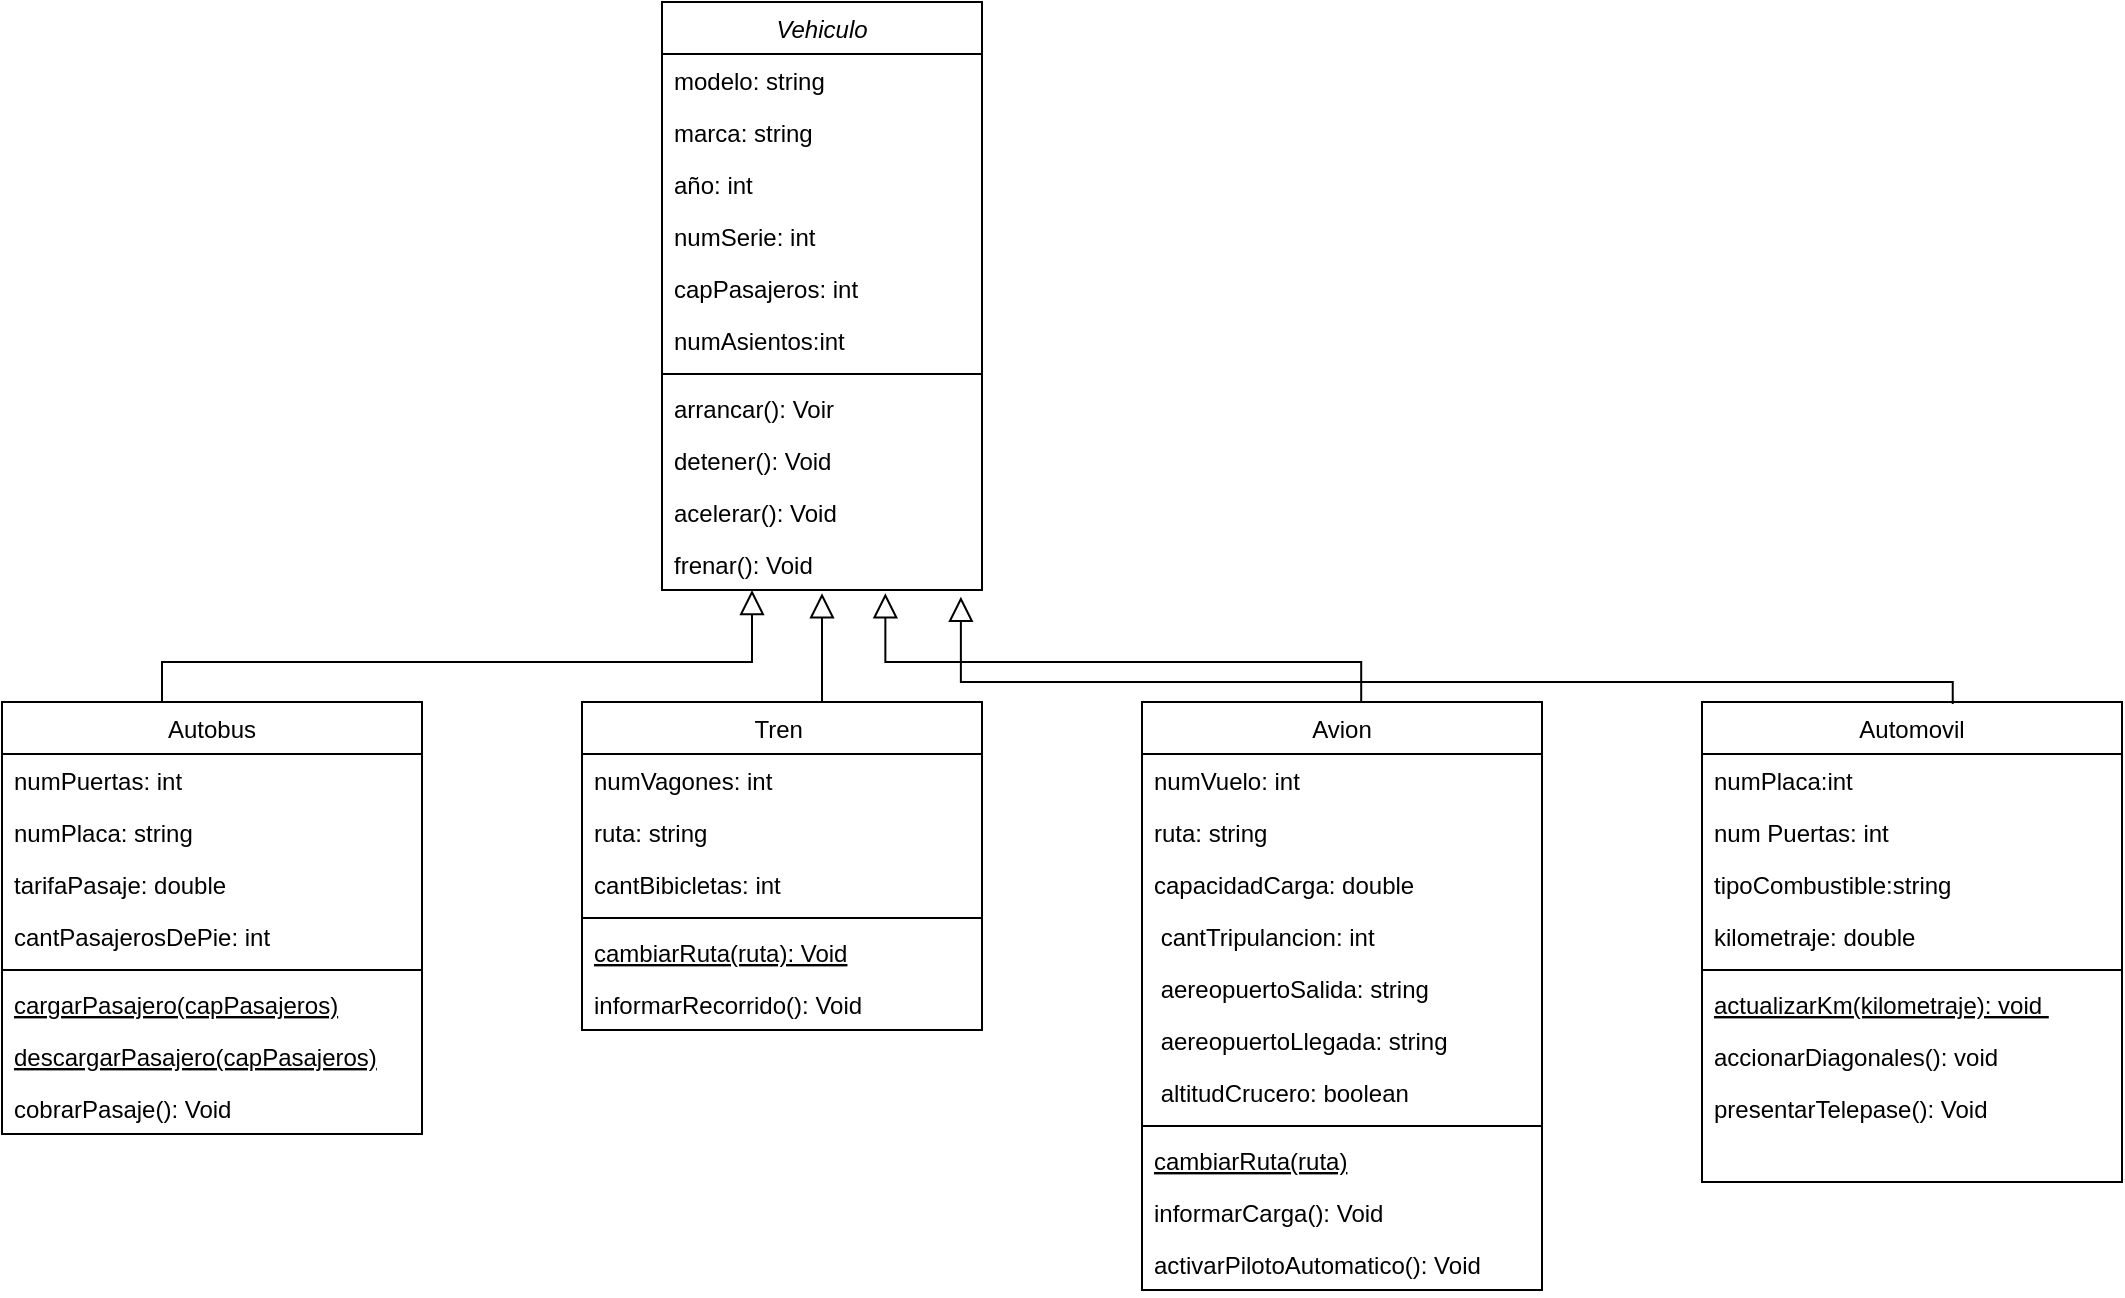 <mxfile version="26.2.3">
  <diagram id="C5RBs43oDa-KdzZeNtuy" name="Page-1">
    <mxGraphModel dx="2433" dy="811" grid="1" gridSize="10" guides="1" tooltips="1" connect="1" arrows="1" fold="1" page="1" pageScale="1" pageWidth="827" pageHeight="1169" math="0" shadow="0">
      <root>
        <mxCell id="WIyWlLk6GJQsqaUBKTNV-0" />
        <mxCell id="WIyWlLk6GJQsqaUBKTNV-1" parent="WIyWlLk6GJQsqaUBKTNV-0" />
        <mxCell id="zkfFHV4jXpPFQw0GAbJ--0" value="Vehiculo" style="swimlane;fontStyle=2;align=center;verticalAlign=top;childLayout=stackLayout;horizontal=1;startSize=26;horizontalStack=0;resizeParent=1;resizeLast=0;collapsible=1;marginBottom=0;rounded=0;shadow=0;strokeWidth=1;" parent="WIyWlLk6GJQsqaUBKTNV-1" vertex="1">
          <mxGeometry x="200" y="10" width="160" height="294" as="geometry">
            <mxRectangle x="230" y="140" width="160" height="26" as="alternateBounds" />
          </mxGeometry>
        </mxCell>
        <mxCell id="zkfFHV4jXpPFQw0GAbJ--1" value="modelo: string" style="text;align=left;verticalAlign=top;spacingLeft=4;spacingRight=4;overflow=hidden;rotatable=0;points=[[0,0.5],[1,0.5]];portConstraint=eastwest;" parent="zkfFHV4jXpPFQw0GAbJ--0" vertex="1">
          <mxGeometry y="26" width="160" height="26" as="geometry" />
        </mxCell>
        <mxCell id="_x3xow_RQGuz-umn8x1I-0" value="marca: string" style="text;align=left;verticalAlign=top;spacingLeft=4;spacingRight=4;overflow=hidden;rotatable=0;points=[[0,0.5],[1,0.5]];portConstraint=eastwest;" vertex="1" parent="zkfFHV4jXpPFQw0GAbJ--0">
          <mxGeometry y="52" width="160" height="26" as="geometry" />
        </mxCell>
        <mxCell id="_x3xow_RQGuz-umn8x1I-1" value="año: int" style="text;align=left;verticalAlign=top;spacingLeft=4;spacingRight=4;overflow=hidden;rotatable=0;points=[[0,0.5],[1,0.5]];portConstraint=eastwest;" vertex="1" parent="zkfFHV4jXpPFQw0GAbJ--0">
          <mxGeometry y="78" width="160" height="26" as="geometry" />
        </mxCell>
        <mxCell id="_x3xow_RQGuz-umn8x1I-2" value="numSerie: int" style="text;align=left;verticalAlign=top;spacingLeft=4;spacingRight=4;overflow=hidden;rotatable=0;points=[[0,0.5],[1,0.5]];portConstraint=eastwest;" vertex="1" parent="zkfFHV4jXpPFQw0GAbJ--0">
          <mxGeometry y="104" width="160" height="26" as="geometry" />
        </mxCell>
        <mxCell id="zkfFHV4jXpPFQw0GAbJ--2" value="capPasajeros: int" style="text;align=left;verticalAlign=top;spacingLeft=4;spacingRight=4;overflow=hidden;rotatable=0;points=[[0,0.5],[1,0.5]];portConstraint=eastwest;rounded=0;shadow=0;html=0;" parent="zkfFHV4jXpPFQw0GAbJ--0" vertex="1">
          <mxGeometry y="130" width="160" height="26" as="geometry" />
        </mxCell>
        <mxCell id="zkfFHV4jXpPFQw0GAbJ--3" value="numAsientos:int" style="text;align=left;verticalAlign=top;spacingLeft=4;spacingRight=4;overflow=hidden;rotatable=0;points=[[0,0.5],[1,0.5]];portConstraint=eastwest;rounded=0;shadow=0;html=0;" parent="zkfFHV4jXpPFQw0GAbJ--0" vertex="1">
          <mxGeometry y="156" width="160" height="26" as="geometry" />
        </mxCell>
        <mxCell id="zkfFHV4jXpPFQw0GAbJ--4" value="" style="line;html=1;strokeWidth=1;align=left;verticalAlign=middle;spacingTop=-1;spacingLeft=3;spacingRight=3;rotatable=0;labelPosition=right;points=[];portConstraint=eastwest;" parent="zkfFHV4jXpPFQw0GAbJ--0" vertex="1">
          <mxGeometry y="182" width="160" height="8" as="geometry" />
        </mxCell>
        <mxCell id="zkfFHV4jXpPFQw0GAbJ--5" value="arrancar(): Voir" style="text;align=left;verticalAlign=top;spacingLeft=4;spacingRight=4;overflow=hidden;rotatable=0;points=[[0,0.5],[1,0.5]];portConstraint=eastwest;" parent="zkfFHV4jXpPFQw0GAbJ--0" vertex="1">
          <mxGeometry y="190" width="160" height="26" as="geometry" />
        </mxCell>
        <mxCell id="_x3xow_RQGuz-umn8x1I-3" value="detener(): Void" style="text;align=left;verticalAlign=top;spacingLeft=4;spacingRight=4;overflow=hidden;rotatable=0;points=[[0,0.5],[1,0.5]];portConstraint=eastwest;" vertex="1" parent="zkfFHV4jXpPFQw0GAbJ--0">
          <mxGeometry y="216" width="160" height="26" as="geometry" />
        </mxCell>
        <mxCell id="_x3xow_RQGuz-umn8x1I-4" value="acelerar(): Void" style="text;align=left;verticalAlign=top;spacingLeft=4;spacingRight=4;overflow=hidden;rotatable=0;points=[[0,0.5],[1,0.5]];portConstraint=eastwest;" vertex="1" parent="zkfFHV4jXpPFQw0GAbJ--0">
          <mxGeometry y="242" width="160" height="26" as="geometry" />
        </mxCell>
        <mxCell id="_x3xow_RQGuz-umn8x1I-5" value="frenar(): Void" style="text;align=left;verticalAlign=top;spacingLeft=4;spacingRight=4;overflow=hidden;rotatable=0;points=[[0,0.5],[1,0.5]];portConstraint=eastwest;" vertex="1" parent="zkfFHV4jXpPFQw0GAbJ--0">
          <mxGeometry y="268" width="160" height="26" as="geometry" />
        </mxCell>
        <mxCell id="zkfFHV4jXpPFQw0GAbJ--6" value="Autobus" style="swimlane;fontStyle=0;align=center;verticalAlign=top;childLayout=stackLayout;horizontal=1;startSize=26;horizontalStack=0;resizeParent=1;resizeLast=0;collapsible=1;marginBottom=0;rounded=0;shadow=0;strokeWidth=1;" parent="WIyWlLk6GJQsqaUBKTNV-1" vertex="1">
          <mxGeometry x="-130" y="360" width="210" height="216" as="geometry">
            <mxRectangle x="130" y="380" width="160" height="26" as="alternateBounds" />
          </mxGeometry>
        </mxCell>
        <mxCell id="zkfFHV4jXpPFQw0GAbJ--7" value="numPuertas: int " style="text;align=left;verticalAlign=top;spacingLeft=4;spacingRight=4;overflow=hidden;rotatable=0;points=[[0,0.5],[1,0.5]];portConstraint=eastwest;" parent="zkfFHV4jXpPFQw0GAbJ--6" vertex="1">
          <mxGeometry y="26" width="210" height="26" as="geometry" />
        </mxCell>
        <mxCell id="zkfFHV4jXpPFQw0GAbJ--8" value="numPlaca: string" style="text;align=left;verticalAlign=top;spacingLeft=4;spacingRight=4;overflow=hidden;rotatable=0;points=[[0,0.5],[1,0.5]];portConstraint=eastwest;rounded=0;shadow=0;html=0;" parent="zkfFHV4jXpPFQw0GAbJ--6" vertex="1">
          <mxGeometry y="52" width="210" height="26" as="geometry" />
        </mxCell>
        <mxCell id="_x3xow_RQGuz-umn8x1I-13" value="tarifaPasaje: double" style="text;align=left;verticalAlign=top;spacingLeft=4;spacingRight=4;overflow=hidden;rotatable=0;points=[[0,0.5],[1,0.5]];portConstraint=eastwest;rounded=0;shadow=0;html=0;" vertex="1" parent="zkfFHV4jXpPFQw0GAbJ--6">
          <mxGeometry y="78" width="210" height="26" as="geometry" />
        </mxCell>
        <mxCell id="_x3xow_RQGuz-umn8x1I-34" value="cantPasajerosDePie: int" style="text;align=left;verticalAlign=top;spacingLeft=4;spacingRight=4;overflow=hidden;rotatable=0;points=[[0,0.5],[1,0.5]];portConstraint=eastwest;rounded=0;shadow=0;html=0;" vertex="1" parent="zkfFHV4jXpPFQw0GAbJ--6">
          <mxGeometry y="104" width="210" height="26" as="geometry" />
        </mxCell>
        <mxCell id="zkfFHV4jXpPFQw0GAbJ--9" value="" style="line;html=1;strokeWidth=1;align=left;verticalAlign=middle;spacingTop=-1;spacingLeft=3;spacingRight=3;rotatable=0;labelPosition=right;points=[];portConstraint=eastwest;" parent="zkfFHV4jXpPFQw0GAbJ--6" vertex="1">
          <mxGeometry y="130" width="210" height="8" as="geometry" />
        </mxCell>
        <mxCell id="zkfFHV4jXpPFQw0GAbJ--10" value="cargarPasajero(capPasajeros)" style="text;align=left;verticalAlign=top;spacingLeft=4;spacingRight=4;overflow=hidden;rotatable=0;points=[[0,0.5],[1,0.5]];portConstraint=eastwest;fontStyle=4" parent="zkfFHV4jXpPFQw0GAbJ--6" vertex="1">
          <mxGeometry y="138" width="210" height="26" as="geometry" />
        </mxCell>
        <mxCell id="_x3xow_RQGuz-umn8x1I-14" value="descargarPasajero(capPasajeros)" style="text;align=left;verticalAlign=top;spacingLeft=4;spacingRight=4;overflow=hidden;rotatable=0;points=[[0,0.5],[1,0.5]];portConstraint=eastwest;fontStyle=4" vertex="1" parent="zkfFHV4jXpPFQw0GAbJ--6">
          <mxGeometry y="164" width="210" height="26" as="geometry" />
        </mxCell>
        <mxCell id="zkfFHV4jXpPFQw0GAbJ--11" value="cobrarPasaje(): Void" style="text;align=left;verticalAlign=top;spacingLeft=4;spacingRight=4;overflow=hidden;rotatable=0;points=[[0,0.5],[1,0.5]];portConstraint=eastwest;" parent="zkfFHV4jXpPFQw0GAbJ--6" vertex="1">
          <mxGeometry y="190" width="210" height="26" as="geometry" />
        </mxCell>
        <mxCell id="zkfFHV4jXpPFQw0GAbJ--12" value="" style="endArrow=block;endSize=10;endFill=0;shadow=0;strokeWidth=1;rounded=0;curved=0;edgeStyle=elbowEdgeStyle;elbow=vertical;" parent="WIyWlLk6GJQsqaUBKTNV-1" edge="1">
          <mxGeometry width="160" relative="1" as="geometry">
            <mxPoint x="-50" y="360" as="sourcePoint" />
            <mxPoint x="245" y="304.0" as="targetPoint" />
            <Array as="points">
              <mxPoint x="85" y="340" />
            </Array>
          </mxGeometry>
        </mxCell>
        <mxCell id="zkfFHV4jXpPFQw0GAbJ--16" value="" style="endArrow=block;endSize=10;endFill=0;shadow=0;strokeWidth=1;rounded=0;curved=0;edgeStyle=elbowEdgeStyle;elbow=horizontal;exitX=0.544;exitY=0.008;exitDx=0;exitDy=0;exitPerimeter=0;entryX=0.505;entryY=1.063;entryDx=0;entryDy=0;entryPerimeter=0;" parent="WIyWlLk6GJQsqaUBKTNV-1" source="_x3xow_RQGuz-umn8x1I-16" target="_x3xow_RQGuz-umn8x1I-5" edge="1">
          <mxGeometry width="160" relative="1" as="geometry">
            <mxPoint x="370" y="380" as="sourcePoint" />
            <mxPoint x="291" y="330" as="targetPoint" />
            <Array as="points">
              <mxPoint x="280" y="330" />
              <mxPoint x="280" y="330" />
            </Array>
          </mxGeometry>
        </mxCell>
        <mxCell id="_x3xow_RQGuz-umn8x1I-16" value="Tren " style="swimlane;fontStyle=0;align=center;verticalAlign=top;childLayout=stackLayout;horizontal=1;startSize=26;horizontalStack=0;resizeParent=1;resizeLast=0;collapsible=1;marginBottom=0;rounded=0;shadow=0;strokeWidth=1;" vertex="1" parent="WIyWlLk6GJQsqaUBKTNV-1">
          <mxGeometry x="160" y="360" width="200" height="164" as="geometry">
            <mxRectangle x="130" y="380" width="160" height="26" as="alternateBounds" />
          </mxGeometry>
        </mxCell>
        <mxCell id="_x3xow_RQGuz-umn8x1I-17" value="numVagones: int " style="text;align=left;verticalAlign=top;spacingLeft=4;spacingRight=4;overflow=hidden;rotatable=0;points=[[0,0.5],[1,0.5]];portConstraint=eastwest;" vertex="1" parent="_x3xow_RQGuz-umn8x1I-16">
          <mxGeometry y="26" width="200" height="26" as="geometry" />
        </mxCell>
        <mxCell id="_x3xow_RQGuz-umn8x1I-18" value="ruta: string" style="text;align=left;verticalAlign=top;spacingLeft=4;spacingRight=4;overflow=hidden;rotatable=0;points=[[0,0.5],[1,0.5]];portConstraint=eastwest;rounded=0;shadow=0;html=0;" vertex="1" parent="_x3xow_RQGuz-umn8x1I-16">
          <mxGeometry y="52" width="200" height="26" as="geometry" />
        </mxCell>
        <mxCell id="_x3xow_RQGuz-umn8x1I-36" value="cantBibicletas: int" style="text;align=left;verticalAlign=top;spacingLeft=4;spacingRight=4;overflow=hidden;rotatable=0;points=[[0,0.5],[1,0.5]];portConstraint=eastwest;rounded=0;shadow=0;html=0;" vertex="1" parent="_x3xow_RQGuz-umn8x1I-16">
          <mxGeometry y="78" width="200" height="26" as="geometry" />
        </mxCell>
        <mxCell id="_x3xow_RQGuz-umn8x1I-20" value="" style="line;html=1;strokeWidth=1;align=left;verticalAlign=middle;spacingTop=-1;spacingLeft=3;spacingRight=3;rotatable=0;labelPosition=right;points=[];portConstraint=eastwest;" vertex="1" parent="_x3xow_RQGuz-umn8x1I-16">
          <mxGeometry y="104" width="200" height="8" as="geometry" />
        </mxCell>
        <mxCell id="_x3xow_RQGuz-umn8x1I-21" value="cambiarRuta(ruta): Void" style="text;align=left;verticalAlign=top;spacingLeft=4;spacingRight=4;overflow=hidden;rotatable=0;points=[[0,0.5],[1,0.5]];portConstraint=eastwest;fontStyle=4" vertex="1" parent="_x3xow_RQGuz-umn8x1I-16">
          <mxGeometry y="112" width="200" height="26" as="geometry" />
        </mxCell>
        <mxCell id="_x3xow_RQGuz-umn8x1I-23" value="informarRecorrido(): Void" style="text;align=left;verticalAlign=top;spacingLeft=4;spacingRight=4;overflow=hidden;rotatable=0;points=[[0,0.5],[1,0.5]];portConstraint=eastwest;" vertex="1" parent="_x3xow_RQGuz-umn8x1I-16">
          <mxGeometry y="138" width="200" height="26" as="geometry" />
        </mxCell>
        <mxCell id="_x3xow_RQGuz-umn8x1I-25" value="" style="endArrow=block;endSize=10;endFill=0;shadow=0;strokeWidth=1;rounded=0;curved=0;edgeStyle=elbowEdgeStyle;elbow=vertical;exitX=0.548;exitY=0.009;exitDx=0;exitDy=0;entryX=0.698;entryY=1.063;entryDx=0;entryDy=0;entryPerimeter=0;exitPerimeter=0;" edge="1" parent="WIyWlLk6GJQsqaUBKTNV-1" source="_x3xow_RQGuz-umn8x1I-26" target="_x3xow_RQGuz-umn8x1I-5">
          <mxGeometry width="160" relative="1" as="geometry">
            <mxPoint x="540" y="360" as="sourcePoint" />
            <mxPoint x="280" y="310" as="targetPoint" />
            <Array as="points">
              <mxPoint x="290" y="340" />
              <mxPoint x="290" y="340" />
            </Array>
          </mxGeometry>
        </mxCell>
        <mxCell id="_x3xow_RQGuz-umn8x1I-26" value="Avion" style="swimlane;fontStyle=0;align=center;verticalAlign=top;childLayout=stackLayout;horizontal=1;startSize=26;horizontalStack=0;resizeParent=1;resizeLast=0;collapsible=1;marginBottom=0;rounded=0;shadow=0;strokeWidth=1;" vertex="1" parent="WIyWlLk6GJQsqaUBKTNV-1">
          <mxGeometry x="440" y="360" width="200" height="294" as="geometry">
            <mxRectangle x="130" y="380" width="160" height="26" as="alternateBounds" />
          </mxGeometry>
        </mxCell>
        <mxCell id="_x3xow_RQGuz-umn8x1I-27" value="numVuelo: int " style="text;align=left;verticalAlign=top;spacingLeft=4;spacingRight=4;overflow=hidden;rotatable=0;points=[[0,0.5],[1,0.5]];portConstraint=eastwest;" vertex="1" parent="_x3xow_RQGuz-umn8x1I-26">
          <mxGeometry y="26" width="200" height="26" as="geometry" />
        </mxCell>
        <mxCell id="_x3xow_RQGuz-umn8x1I-28" value="ruta: string" style="text;align=left;verticalAlign=top;spacingLeft=4;spacingRight=4;overflow=hidden;rotatable=0;points=[[0,0.5],[1,0.5]];portConstraint=eastwest;rounded=0;shadow=0;html=0;" vertex="1" parent="_x3xow_RQGuz-umn8x1I-26">
          <mxGeometry y="52" width="200" height="26" as="geometry" />
        </mxCell>
        <mxCell id="_x3xow_RQGuz-umn8x1I-29" value="capacidadCarga: double" style="text;align=left;verticalAlign=top;spacingLeft=4;spacingRight=4;overflow=hidden;rotatable=0;points=[[0,0.5],[1,0.5]];portConstraint=eastwest;rounded=0;shadow=0;html=0;" vertex="1" parent="_x3xow_RQGuz-umn8x1I-26">
          <mxGeometry y="78" width="200" height="26" as="geometry" />
        </mxCell>
        <mxCell id="_x3xow_RQGuz-umn8x1I-37" value=" cantTripulancion: int " style="text;align=left;verticalAlign=top;spacingLeft=4;spacingRight=4;overflow=hidden;rotatable=0;points=[[0,0.5],[1,0.5]];portConstraint=eastwest;rounded=0;shadow=0;html=0;" vertex="1" parent="_x3xow_RQGuz-umn8x1I-26">
          <mxGeometry y="104" width="200" height="26" as="geometry" />
        </mxCell>
        <mxCell id="_x3xow_RQGuz-umn8x1I-38" value=" aereopuertoSalida: string " style="text;align=left;verticalAlign=top;spacingLeft=4;spacingRight=4;overflow=hidden;rotatable=0;points=[[0,0.5],[1,0.5]];portConstraint=eastwest;rounded=0;shadow=0;html=0;" vertex="1" parent="_x3xow_RQGuz-umn8x1I-26">
          <mxGeometry y="130" width="200" height="26" as="geometry" />
        </mxCell>
        <mxCell id="_x3xow_RQGuz-umn8x1I-39" value=" aereopuertoLlegada: string " style="text;align=left;verticalAlign=top;spacingLeft=4;spacingRight=4;overflow=hidden;rotatable=0;points=[[0,0.5],[1,0.5]];portConstraint=eastwest;rounded=0;shadow=0;html=0;" vertex="1" parent="_x3xow_RQGuz-umn8x1I-26">
          <mxGeometry y="156" width="200" height="26" as="geometry" />
        </mxCell>
        <mxCell id="_x3xow_RQGuz-umn8x1I-40" value=" altitudCrucero: boolean" style="text;align=left;verticalAlign=top;spacingLeft=4;spacingRight=4;overflow=hidden;rotatable=0;points=[[0,0.5],[1,0.5]];portConstraint=eastwest;rounded=0;shadow=0;html=0;" vertex="1" parent="_x3xow_RQGuz-umn8x1I-26">
          <mxGeometry y="182" width="200" height="26" as="geometry" />
        </mxCell>
        <mxCell id="_x3xow_RQGuz-umn8x1I-30" value="" style="line;html=1;strokeWidth=1;align=left;verticalAlign=middle;spacingTop=-1;spacingLeft=3;spacingRight=3;rotatable=0;labelPosition=right;points=[];portConstraint=eastwest;" vertex="1" parent="_x3xow_RQGuz-umn8x1I-26">
          <mxGeometry y="208" width="200" height="8" as="geometry" />
        </mxCell>
        <mxCell id="_x3xow_RQGuz-umn8x1I-31" value="cambiarRuta(ruta)" style="text;align=left;verticalAlign=top;spacingLeft=4;spacingRight=4;overflow=hidden;rotatable=0;points=[[0,0.5],[1,0.5]];portConstraint=eastwest;fontStyle=4" vertex="1" parent="_x3xow_RQGuz-umn8x1I-26">
          <mxGeometry y="216" width="200" height="26" as="geometry" />
        </mxCell>
        <mxCell id="_x3xow_RQGuz-umn8x1I-32" value="informarCarga(): Void" style="text;align=left;verticalAlign=top;spacingLeft=4;spacingRight=4;overflow=hidden;rotatable=0;points=[[0,0.5],[1,0.5]];portConstraint=eastwest;" vertex="1" parent="_x3xow_RQGuz-umn8x1I-26">
          <mxGeometry y="242" width="200" height="26" as="geometry" />
        </mxCell>
        <mxCell id="_x3xow_RQGuz-umn8x1I-41" value="activarPilotoAutomatico(): Void" style="text;align=left;verticalAlign=top;spacingLeft=4;spacingRight=4;overflow=hidden;rotatable=0;points=[[0,0.5],[1,0.5]];portConstraint=eastwest;" vertex="1" parent="_x3xow_RQGuz-umn8x1I-26">
          <mxGeometry y="268" width="200" height="26" as="geometry" />
        </mxCell>
        <mxCell id="_x3xow_RQGuz-umn8x1I-67" value="Automovil" style="swimlane;fontStyle=0;align=center;verticalAlign=top;childLayout=stackLayout;horizontal=1;startSize=26;horizontalStack=0;resizeParent=1;resizeLast=0;collapsible=1;marginBottom=0;rounded=0;shadow=0;strokeWidth=1;" vertex="1" parent="WIyWlLk6GJQsqaUBKTNV-1">
          <mxGeometry x="720" y="360" width="210" height="240" as="geometry">
            <mxRectangle x="130" y="380" width="160" height="26" as="alternateBounds" />
          </mxGeometry>
        </mxCell>
        <mxCell id="_x3xow_RQGuz-umn8x1I-69" value="numPlaca:int" style="text;align=left;verticalAlign=top;spacingLeft=4;spacingRight=4;overflow=hidden;rotatable=0;points=[[0,0.5],[1,0.5]];portConstraint=eastwest;rounded=0;shadow=0;html=0;" vertex="1" parent="_x3xow_RQGuz-umn8x1I-67">
          <mxGeometry y="26" width="210" height="26" as="geometry" />
        </mxCell>
        <mxCell id="_x3xow_RQGuz-umn8x1I-74" value="num Puertas: int" style="text;align=left;verticalAlign=top;spacingLeft=4;spacingRight=4;overflow=hidden;rotatable=0;points=[[0,0.5],[1,0.5]];portConstraint=eastwest;rounded=0;shadow=0;html=0;" vertex="1" parent="_x3xow_RQGuz-umn8x1I-67">
          <mxGeometry y="52" width="210" height="26" as="geometry" />
        </mxCell>
        <mxCell id="_x3xow_RQGuz-umn8x1I-80" value="tipoCombustible:string&#xa;" style="text;align=left;verticalAlign=top;spacingLeft=4;spacingRight=4;overflow=hidden;rotatable=0;points=[[0,0.5],[1,0.5]];portConstraint=eastwest;rounded=0;shadow=0;html=0;" vertex="1" parent="_x3xow_RQGuz-umn8x1I-67">
          <mxGeometry y="78" width="210" height="26" as="geometry" />
        </mxCell>
        <mxCell id="_x3xow_RQGuz-umn8x1I-81" value="kilometraje: double" style="text;align=left;verticalAlign=top;spacingLeft=4;spacingRight=4;overflow=hidden;rotatable=0;points=[[0,0.5],[1,0.5]];portConstraint=eastwest;rounded=0;shadow=0;html=0;" vertex="1" parent="_x3xow_RQGuz-umn8x1I-67">
          <mxGeometry y="104" width="210" height="26" as="geometry" />
        </mxCell>
        <mxCell id="_x3xow_RQGuz-umn8x1I-75" value="" style="line;html=1;strokeWidth=1;align=left;verticalAlign=middle;spacingTop=-1;spacingLeft=3;spacingRight=3;rotatable=0;labelPosition=right;points=[];portConstraint=eastwest;" vertex="1" parent="_x3xow_RQGuz-umn8x1I-67">
          <mxGeometry y="130" width="210" height="8" as="geometry" />
        </mxCell>
        <mxCell id="_x3xow_RQGuz-umn8x1I-76" value="actualizarKm(kilometraje): void " style="text;align=left;verticalAlign=top;spacingLeft=4;spacingRight=4;overflow=hidden;rotatable=0;points=[[0,0.5],[1,0.5]];portConstraint=eastwest;fontStyle=4" vertex="1" parent="_x3xow_RQGuz-umn8x1I-67">
          <mxGeometry y="138" width="210" height="26" as="geometry" />
        </mxCell>
        <mxCell id="_x3xow_RQGuz-umn8x1I-77" value="accionarDiagonales(): void" style="text;align=left;verticalAlign=top;spacingLeft=4;spacingRight=4;overflow=hidden;rotatable=0;points=[[0,0.5],[1,0.5]];portConstraint=eastwest;" vertex="1" parent="_x3xow_RQGuz-umn8x1I-67">
          <mxGeometry y="164" width="210" height="26" as="geometry" />
        </mxCell>
        <mxCell id="_x3xow_RQGuz-umn8x1I-78" value="presentarTelepase(): Void" style="text;align=left;verticalAlign=top;spacingLeft=4;spacingRight=4;overflow=hidden;rotatable=0;points=[[0,0.5],[1,0.5]];portConstraint=eastwest;" vertex="1" parent="_x3xow_RQGuz-umn8x1I-67">
          <mxGeometry y="190" width="210" height="26" as="geometry" />
        </mxCell>
        <mxCell id="_x3xow_RQGuz-umn8x1I-79" value="" style="endArrow=block;endSize=10;endFill=0;shadow=0;strokeWidth=1;rounded=0;curved=0;edgeStyle=elbowEdgeStyle;elbow=vertical;exitX=0.597;exitY=0.004;exitDx=0;exitDy=0;entryX=0.934;entryY=1.129;entryDx=0;entryDy=0;entryPerimeter=0;exitPerimeter=0;" edge="1" parent="WIyWlLk6GJQsqaUBKTNV-1" source="_x3xow_RQGuz-umn8x1I-67" target="_x3xow_RQGuz-umn8x1I-5">
          <mxGeometry width="160" relative="1" as="geometry">
            <mxPoint x="675" y="373" as="sourcePoint" />
            <mxPoint x="322" y="316" as="targetPoint" />
            <Array as="points">
              <mxPoint x="300" y="350" />
              <mxPoint x="300" y="350" />
            </Array>
          </mxGeometry>
        </mxCell>
      </root>
    </mxGraphModel>
  </diagram>
</mxfile>
